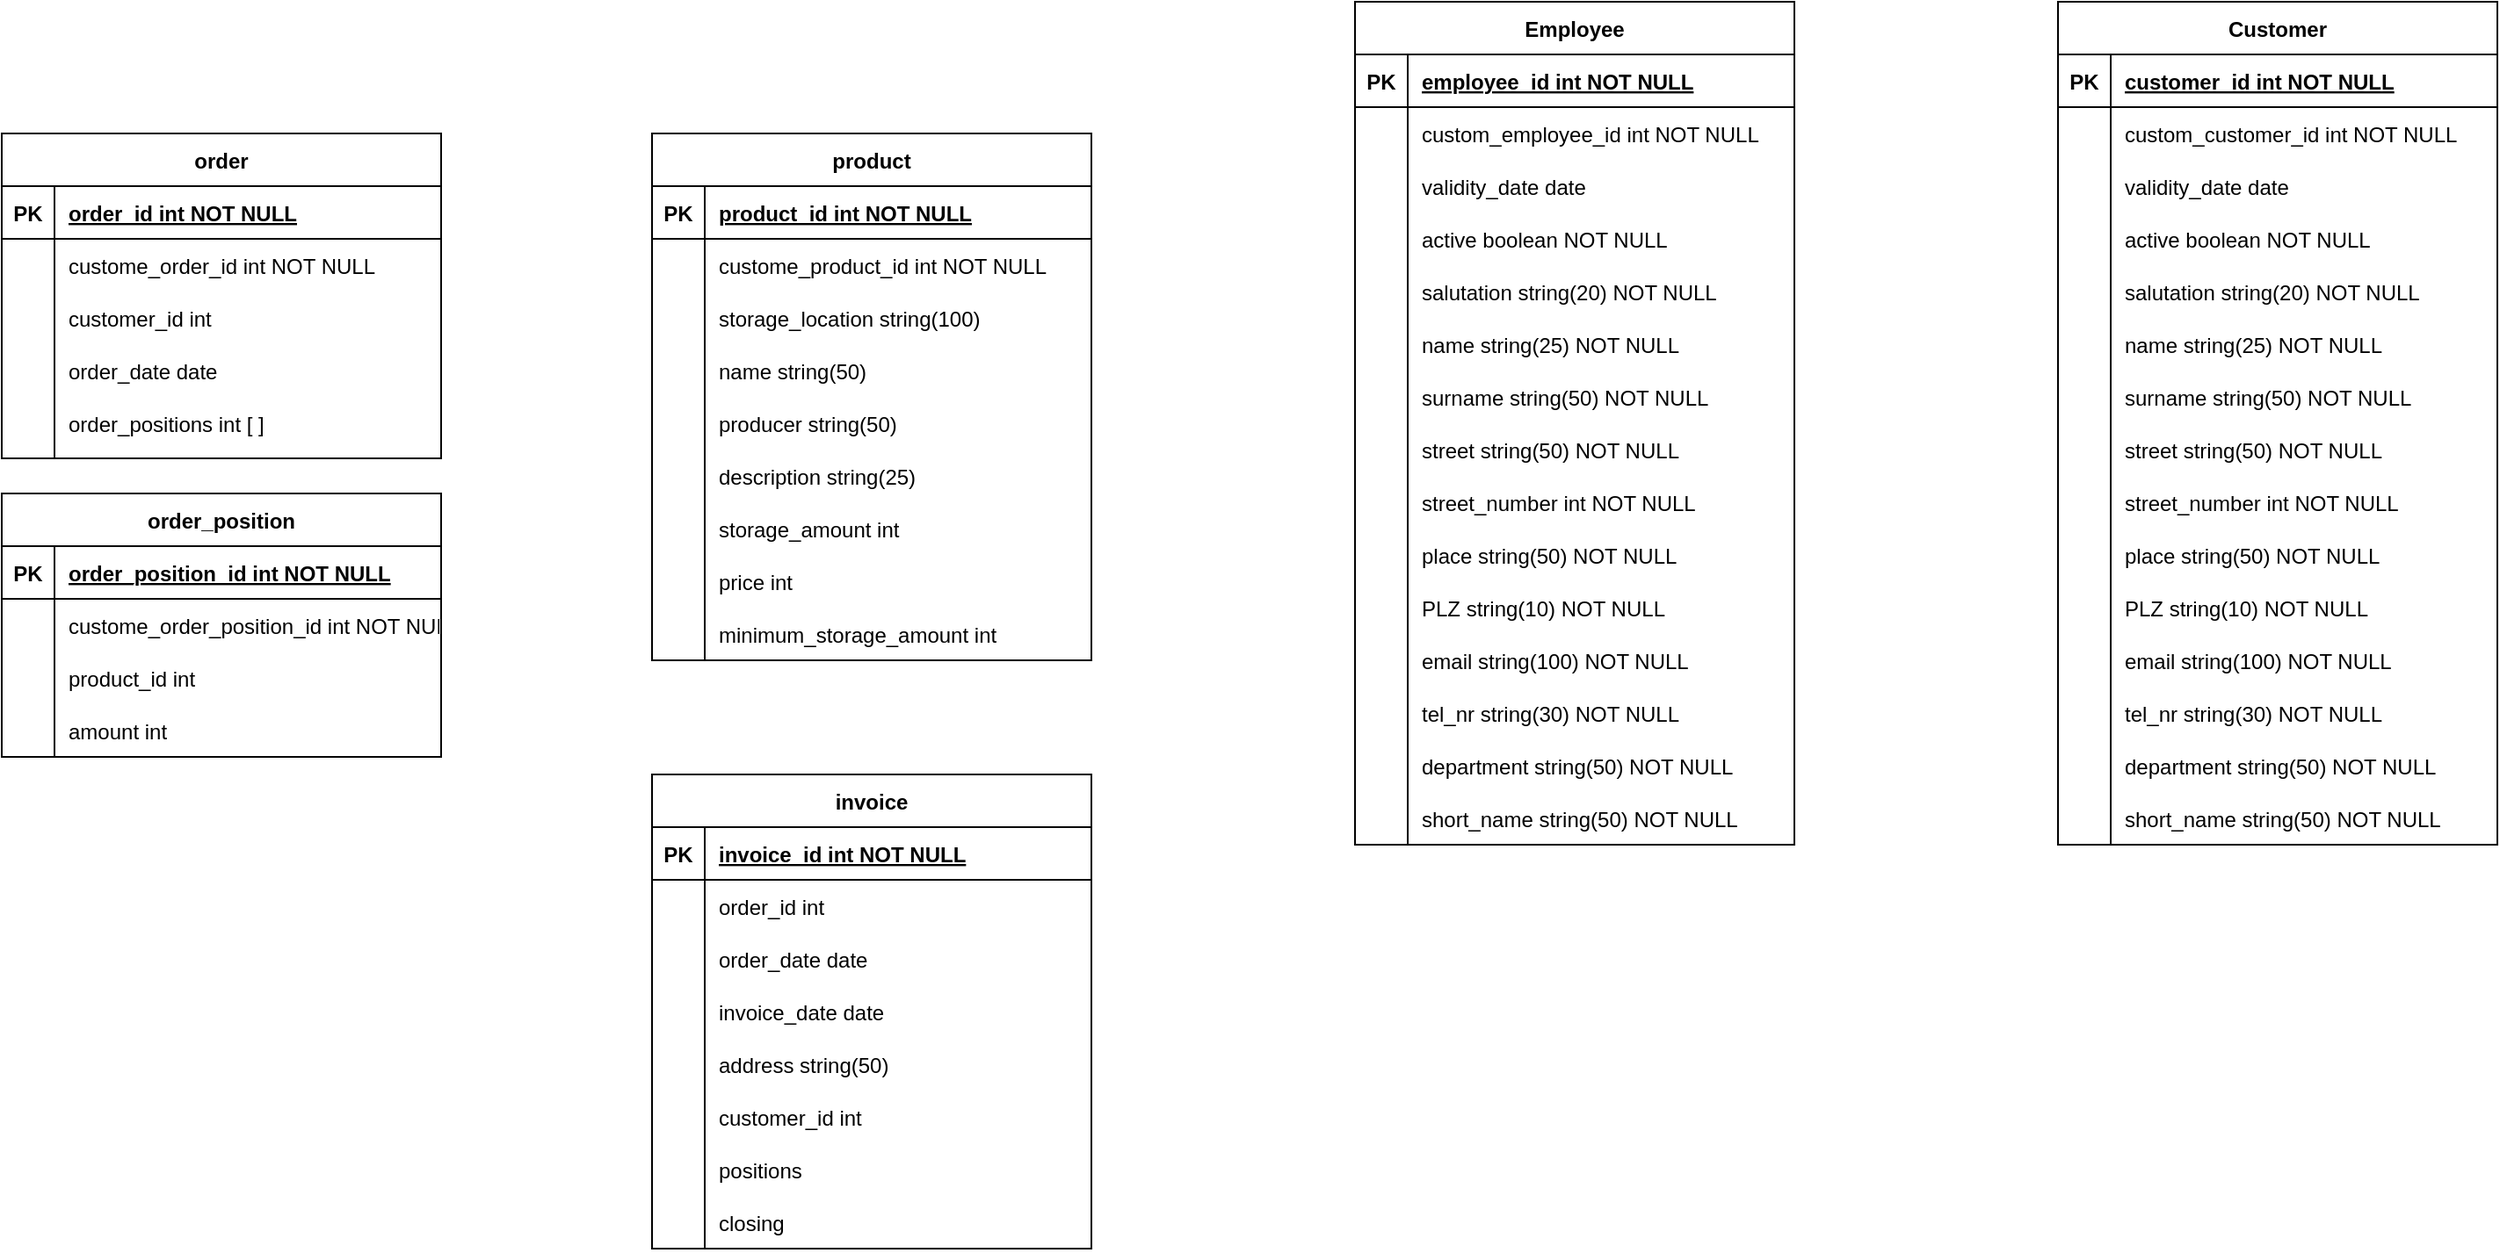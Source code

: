 <mxfile version="20.5.3" type="device"><diagram id="R2lEEEUBdFMjLlhIrx00" name="Page-1"><mxGraphModel dx="2347" dy="813" grid="1" gridSize="10" guides="1" tooltips="1" connect="1" arrows="1" fold="1" page="1" pageScale="1" pageWidth="850" pageHeight="1100" math="0" shadow="0" extFonts="Permanent Marker^https://fonts.googleapis.com/css?family=Permanent+Marker"><root><mxCell id="0"/><mxCell id="1" parent="0"/><mxCell id="C-vyLk0tnHw3VtMMgP7b-23" value="Employee" style="shape=table;startSize=30;container=1;collapsible=1;childLayout=tableLayout;fixedRows=1;rowLines=0;fontStyle=1;align=center;resizeLast=1;" parent="1" vertex="1"><mxGeometry x="80" y="120" width="250" height="480" as="geometry"/></mxCell><mxCell id="C-vyLk0tnHw3VtMMgP7b-24" value="" style="shape=partialRectangle;collapsible=0;dropTarget=0;pointerEvents=0;fillColor=none;points=[[0,0.5],[1,0.5]];portConstraint=eastwest;top=0;left=0;right=0;bottom=1;" parent="C-vyLk0tnHw3VtMMgP7b-23" vertex="1"><mxGeometry y="30" width="250" height="30" as="geometry"/></mxCell><mxCell id="C-vyLk0tnHw3VtMMgP7b-25" value="PK" style="shape=partialRectangle;overflow=hidden;connectable=0;fillColor=none;top=0;left=0;bottom=0;right=0;fontStyle=1;" parent="C-vyLk0tnHw3VtMMgP7b-24" vertex="1"><mxGeometry width="30" height="30" as="geometry"><mxRectangle width="30" height="30" as="alternateBounds"/></mxGeometry></mxCell><mxCell id="C-vyLk0tnHw3VtMMgP7b-26" value="employee_id int NOT NULL" style="shape=partialRectangle;overflow=hidden;connectable=0;fillColor=none;top=0;left=0;bottom=0;right=0;align=left;spacingLeft=6;fontStyle=5;" parent="C-vyLk0tnHw3VtMMgP7b-24" vertex="1"><mxGeometry x="30" width="220" height="30" as="geometry"><mxRectangle width="220" height="30" as="alternateBounds"/></mxGeometry></mxCell><mxCell id="C-vyLk0tnHw3VtMMgP7b-27" value="" style="shape=partialRectangle;collapsible=0;dropTarget=0;pointerEvents=0;fillColor=none;points=[[0,0.5],[1,0.5]];portConstraint=eastwest;top=0;left=0;right=0;bottom=0;" parent="C-vyLk0tnHw3VtMMgP7b-23" vertex="1"><mxGeometry y="60" width="250" height="30" as="geometry"/></mxCell><mxCell id="C-vyLk0tnHw3VtMMgP7b-28" value="" style="shape=partialRectangle;overflow=hidden;connectable=0;fillColor=none;top=0;left=0;bottom=0;right=0;" parent="C-vyLk0tnHw3VtMMgP7b-27" vertex="1"><mxGeometry width="30" height="30" as="geometry"><mxRectangle width="30" height="30" as="alternateBounds"/></mxGeometry></mxCell><mxCell id="C-vyLk0tnHw3VtMMgP7b-29" value="custom_employee_id int NOT NULL" style="shape=partialRectangle;overflow=hidden;connectable=0;fillColor=none;top=0;left=0;bottom=0;right=0;align=left;spacingLeft=6;" parent="C-vyLk0tnHw3VtMMgP7b-27" vertex="1"><mxGeometry x="30" width="220" height="30" as="geometry"><mxRectangle width="220" height="30" as="alternateBounds"/></mxGeometry></mxCell><mxCell id="iEH-DSS9ed9e4oSF94Jr-1" value="validity_date date" style="shape=partialRectangle;overflow=hidden;connectable=0;fillColor=none;top=0;left=0;bottom=0;right=0;align=left;spacingLeft=6;" parent="1" vertex="1"><mxGeometry x="110" y="210" width="220" height="30" as="geometry"><mxRectangle width="220" height="30" as="alternateBounds"/></mxGeometry></mxCell><mxCell id="iEH-DSS9ed9e4oSF94Jr-5" value="active boolean NOT NULL" style="shape=partialRectangle;overflow=hidden;connectable=0;fillColor=none;top=0;left=0;bottom=0;right=0;align=left;spacingLeft=6;" parent="1" vertex="1"><mxGeometry x="110" y="240" width="220" height="30" as="geometry"><mxRectangle width="220" height="30" as="alternateBounds"/></mxGeometry></mxCell><mxCell id="iEH-DSS9ed9e4oSF94Jr-6" value="salutation string(20) NOT NULL" style="shape=partialRectangle;overflow=hidden;connectable=0;fillColor=none;top=0;left=0;bottom=0;right=0;align=left;spacingLeft=6;" parent="1" vertex="1"><mxGeometry x="110" y="270" width="220" height="30" as="geometry"><mxRectangle width="220" height="30" as="alternateBounds"/></mxGeometry></mxCell><mxCell id="iEH-DSS9ed9e4oSF94Jr-7" value="name string(25) NOT NULL" style="shape=partialRectangle;overflow=hidden;connectable=0;fillColor=none;top=0;left=0;bottom=0;right=0;align=left;spacingLeft=6;" parent="1" vertex="1"><mxGeometry x="110" y="300" width="220" height="30" as="geometry"><mxRectangle width="220" height="30" as="alternateBounds"/></mxGeometry></mxCell><mxCell id="iEH-DSS9ed9e4oSF94Jr-8" value="surname string(50) NOT NULL" style="shape=partialRectangle;overflow=hidden;connectable=0;fillColor=none;top=0;left=0;bottom=0;right=0;align=left;spacingLeft=6;" parent="1" vertex="1"><mxGeometry x="110" y="330" width="220" height="30" as="geometry"><mxRectangle width="220" height="30" as="alternateBounds"/></mxGeometry></mxCell><mxCell id="iEH-DSS9ed9e4oSF94Jr-9" value="street string(50) NOT NULL" style="shape=partialRectangle;overflow=hidden;connectable=0;fillColor=none;top=0;left=0;bottom=0;right=0;align=left;spacingLeft=6;" parent="1" vertex="1"><mxGeometry x="110" y="360" width="220" height="30" as="geometry"><mxRectangle width="220" height="30" as="alternateBounds"/></mxGeometry></mxCell><mxCell id="iEH-DSS9ed9e4oSF94Jr-11" value="PLZ string(10) NOT NULL" style="shape=partialRectangle;overflow=hidden;connectable=0;fillColor=none;top=0;left=0;bottom=0;right=0;align=left;spacingLeft=6;" parent="1" vertex="1"><mxGeometry x="110" y="450" width="220" height="30" as="geometry"><mxRectangle width="220" height="30" as="alternateBounds"/></mxGeometry></mxCell><mxCell id="iEH-DSS9ed9e4oSF94Jr-12" value="street_number int NOT NULL" style="shape=partialRectangle;overflow=hidden;connectable=0;fillColor=none;top=0;left=0;bottom=0;right=0;align=left;spacingLeft=6;" parent="1" vertex="1"><mxGeometry x="110" y="390" width="220" height="30" as="geometry"><mxRectangle width="220" height="30" as="alternateBounds"/></mxGeometry></mxCell><mxCell id="iEH-DSS9ed9e4oSF94Jr-13" value="" style="endArrow=none;html=1;rounded=0;" parent="1" edge="1"><mxGeometry width="50" height="50" relative="1" as="geometry"><mxPoint x="110" y="210" as="sourcePoint"/><mxPoint x="110" y="600" as="targetPoint"/></mxGeometry></mxCell><mxCell id="iEH-DSS9ed9e4oSF94Jr-18" value="place string(50) NOT NULL" style="shape=partialRectangle;overflow=hidden;connectable=0;fillColor=none;top=0;left=0;bottom=0;right=0;align=left;spacingLeft=6;" parent="1" vertex="1"><mxGeometry x="110" y="420" width="220" height="30" as="geometry"><mxRectangle width="220" height="30" as="alternateBounds"/></mxGeometry></mxCell><mxCell id="iEH-DSS9ed9e4oSF94Jr-21" value="email string(100) NOT NULL" style="shape=partialRectangle;overflow=hidden;connectable=0;fillColor=none;top=0;left=0;bottom=0;right=0;align=left;spacingLeft=6;" parent="1" vertex="1"><mxGeometry x="110" y="480" width="220" height="30" as="geometry"><mxRectangle width="220" height="30" as="alternateBounds"/></mxGeometry></mxCell><mxCell id="iEH-DSS9ed9e4oSF94Jr-22" value="tel_nr string(30) NOT NULL" style="shape=partialRectangle;overflow=hidden;connectable=0;fillColor=none;top=0;left=0;bottom=0;right=0;align=left;spacingLeft=6;" parent="1" vertex="1"><mxGeometry x="110" y="510" width="220" height="30" as="geometry"><mxRectangle width="220" height="30" as="alternateBounds"/></mxGeometry></mxCell><mxCell id="iEH-DSS9ed9e4oSF94Jr-23" value="department string(50) NOT NULL" style="shape=partialRectangle;overflow=hidden;connectable=0;fillColor=none;top=0;left=0;bottom=0;right=0;align=left;spacingLeft=6;" parent="1" vertex="1"><mxGeometry x="110" y="540" width="220" height="30" as="geometry"><mxRectangle width="220" height="30" as="alternateBounds"/></mxGeometry></mxCell><mxCell id="iEH-DSS9ed9e4oSF94Jr-24" value="short_name string(50) NOT NULL" style="shape=partialRectangle;overflow=hidden;connectable=0;fillColor=none;top=0;left=0;bottom=0;right=0;align=left;spacingLeft=6;" parent="1" vertex="1"><mxGeometry x="110" y="570" width="220" height="30" as="geometry"><mxRectangle width="220" height="30" as="alternateBounds"/></mxGeometry></mxCell><mxCell id="cOYXRlKoWvrgHfXa6gSK-8" value="Customer" style="shape=table;startSize=30;container=1;collapsible=1;childLayout=tableLayout;fixedRows=1;rowLines=0;fontStyle=1;align=center;resizeLast=1;" vertex="1" parent="1"><mxGeometry x="480" y="120" width="250" height="480" as="geometry"/></mxCell><mxCell id="cOYXRlKoWvrgHfXa6gSK-9" value="" style="shape=partialRectangle;collapsible=0;dropTarget=0;pointerEvents=0;fillColor=none;points=[[0,0.5],[1,0.5]];portConstraint=eastwest;top=0;left=0;right=0;bottom=1;" vertex="1" parent="cOYXRlKoWvrgHfXa6gSK-8"><mxGeometry y="30" width="250" height="30" as="geometry"/></mxCell><mxCell id="cOYXRlKoWvrgHfXa6gSK-10" value="PK" style="shape=partialRectangle;overflow=hidden;connectable=0;fillColor=none;top=0;left=0;bottom=0;right=0;fontStyle=1;" vertex="1" parent="cOYXRlKoWvrgHfXa6gSK-9"><mxGeometry width="30" height="30" as="geometry"><mxRectangle width="30" height="30" as="alternateBounds"/></mxGeometry></mxCell><mxCell id="cOYXRlKoWvrgHfXa6gSK-11" value="customer_id int NOT NULL" style="shape=partialRectangle;overflow=hidden;connectable=0;fillColor=none;top=0;left=0;bottom=0;right=0;align=left;spacingLeft=6;fontStyle=5;" vertex="1" parent="cOYXRlKoWvrgHfXa6gSK-9"><mxGeometry x="30" width="220" height="30" as="geometry"><mxRectangle width="220" height="30" as="alternateBounds"/></mxGeometry></mxCell><mxCell id="cOYXRlKoWvrgHfXa6gSK-12" value="" style="shape=partialRectangle;collapsible=0;dropTarget=0;pointerEvents=0;fillColor=none;points=[[0,0.5],[1,0.5]];portConstraint=eastwest;top=0;left=0;right=0;bottom=0;" vertex="1" parent="cOYXRlKoWvrgHfXa6gSK-8"><mxGeometry y="60" width="250" height="30" as="geometry"/></mxCell><mxCell id="cOYXRlKoWvrgHfXa6gSK-13" value="" style="shape=partialRectangle;overflow=hidden;connectable=0;fillColor=none;top=0;left=0;bottom=0;right=0;" vertex="1" parent="cOYXRlKoWvrgHfXa6gSK-12"><mxGeometry width="30" height="30" as="geometry"><mxRectangle width="30" height="30" as="alternateBounds"/></mxGeometry></mxCell><mxCell id="cOYXRlKoWvrgHfXa6gSK-14" value="custom_customer_id int NOT NULL" style="shape=partialRectangle;overflow=hidden;connectable=0;fillColor=none;top=0;left=0;bottom=0;right=0;align=left;spacingLeft=6;" vertex="1" parent="cOYXRlKoWvrgHfXa6gSK-12"><mxGeometry x="30" width="220" height="30" as="geometry"><mxRectangle width="220" height="30" as="alternateBounds"/></mxGeometry></mxCell><mxCell id="cOYXRlKoWvrgHfXa6gSK-15" value="validity_date date" style="shape=partialRectangle;overflow=hidden;connectable=0;fillColor=none;top=0;left=0;bottom=0;right=0;align=left;spacingLeft=6;" vertex="1" parent="1"><mxGeometry x="510" y="210" width="220" height="30" as="geometry"><mxRectangle width="220" height="30" as="alternateBounds"/></mxGeometry></mxCell><mxCell id="cOYXRlKoWvrgHfXa6gSK-16" value="active boolean NOT NULL" style="shape=partialRectangle;overflow=hidden;connectable=0;fillColor=none;top=0;left=0;bottom=0;right=0;align=left;spacingLeft=6;" vertex="1" parent="1"><mxGeometry x="510" y="240" width="220" height="30" as="geometry"><mxRectangle width="220" height="30" as="alternateBounds"/></mxGeometry></mxCell><mxCell id="cOYXRlKoWvrgHfXa6gSK-17" value="salutation string(20) NOT NULL" style="shape=partialRectangle;overflow=hidden;connectable=0;fillColor=none;top=0;left=0;bottom=0;right=0;align=left;spacingLeft=6;" vertex="1" parent="1"><mxGeometry x="510" y="270" width="220" height="30" as="geometry"><mxRectangle width="220" height="30" as="alternateBounds"/></mxGeometry></mxCell><mxCell id="cOYXRlKoWvrgHfXa6gSK-18" value="name string(25) NOT NULL" style="shape=partialRectangle;overflow=hidden;connectable=0;fillColor=none;top=0;left=0;bottom=0;right=0;align=left;spacingLeft=6;" vertex="1" parent="1"><mxGeometry x="510" y="300" width="220" height="30" as="geometry"><mxRectangle width="220" height="30" as="alternateBounds"/></mxGeometry></mxCell><mxCell id="cOYXRlKoWvrgHfXa6gSK-19" value="surname string(50) NOT NULL" style="shape=partialRectangle;overflow=hidden;connectable=0;fillColor=none;top=0;left=0;bottom=0;right=0;align=left;spacingLeft=6;" vertex="1" parent="1"><mxGeometry x="510" y="330" width="220" height="30" as="geometry"><mxRectangle width="220" height="30" as="alternateBounds"/></mxGeometry></mxCell><mxCell id="cOYXRlKoWvrgHfXa6gSK-20" value="street string(50) NOT NULL" style="shape=partialRectangle;overflow=hidden;connectable=0;fillColor=none;top=0;left=0;bottom=0;right=0;align=left;spacingLeft=6;" vertex="1" parent="1"><mxGeometry x="510" y="360" width="220" height="30" as="geometry"><mxRectangle width="220" height="30" as="alternateBounds"/></mxGeometry></mxCell><mxCell id="cOYXRlKoWvrgHfXa6gSK-21" value="PLZ string(10) NOT NULL" style="shape=partialRectangle;overflow=hidden;connectable=0;fillColor=none;top=0;left=0;bottom=0;right=0;align=left;spacingLeft=6;" vertex="1" parent="1"><mxGeometry x="510" y="450" width="220" height="30" as="geometry"><mxRectangle width="220" height="30" as="alternateBounds"/></mxGeometry></mxCell><mxCell id="cOYXRlKoWvrgHfXa6gSK-22" value="street_number int NOT NULL" style="shape=partialRectangle;overflow=hidden;connectable=0;fillColor=none;top=0;left=0;bottom=0;right=0;align=left;spacingLeft=6;" vertex="1" parent="1"><mxGeometry x="510" y="390" width="220" height="30" as="geometry"><mxRectangle width="220" height="30" as="alternateBounds"/></mxGeometry></mxCell><mxCell id="cOYXRlKoWvrgHfXa6gSK-23" value="" style="endArrow=none;html=1;rounded=0;" edge="1" parent="1"><mxGeometry width="50" height="50" relative="1" as="geometry"><mxPoint x="510" y="210" as="sourcePoint"/><mxPoint x="510" y="600" as="targetPoint"/></mxGeometry></mxCell><mxCell id="cOYXRlKoWvrgHfXa6gSK-24" value="place string(50) NOT NULL" style="shape=partialRectangle;overflow=hidden;connectable=0;fillColor=none;top=0;left=0;bottom=0;right=0;align=left;spacingLeft=6;" vertex="1" parent="1"><mxGeometry x="510" y="420" width="220" height="30" as="geometry"><mxRectangle width="220" height="30" as="alternateBounds"/></mxGeometry></mxCell><mxCell id="cOYXRlKoWvrgHfXa6gSK-25" value="email string(100) NOT NULL" style="shape=partialRectangle;overflow=hidden;connectable=0;fillColor=none;top=0;left=0;bottom=0;right=0;align=left;spacingLeft=6;" vertex="1" parent="1"><mxGeometry x="510" y="480" width="220" height="30" as="geometry"><mxRectangle width="220" height="30" as="alternateBounds"/></mxGeometry></mxCell><mxCell id="cOYXRlKoWvrgHfXa6gSK-26" value="tel_nr string(30) NOT NULL" style="shape=partialRectangle;overflow=hidden;connectable=0;fillColor=none;top=0;left=0;bottom=0;right=0;align=left;spacingLeft=6;" vertex="1" parent="1"><mxGeometry x="510" y="510" width="220" height="30" as="geometry"><mxRectangle width="220" height="30" as="alternateBounds"/></mxGeometry></mxCell><mxCell id="cOYXRlKoWvrgHfXa6gSK-27" value="department string(50) NOT NULL" style="shape=partialRectangle;overflow=hidden;connectable=0;fillColor=none;top=0;left=0;bottom=0;right=0;align=left;spacingLeft=6;" vertex="1" parent="1"><mxGeometry x="510" y="540" width="220" height="30" as="geometry"><mxRectangle width="220" height="30" as="alternateBounds"/></mxGeometry></mxCell><mxCell id="cOYXRlKoWvrgHfXa6gSK-28" value="short_name string(50) NOT NULL" style="shape=partialRectangle;overflow=hidden;connectable=0;fillColor=none;top=0;left=0;bottom=0;right=0;align=left;spacingLeft=6;" vertex="1" parent="1"><mxGeometry x="510" y="570" width="220" height="30" as="geometry"><mxRectangle width="220" height="30" as="alternateBounds"/></mxGeometry></mxCell><mxCell id="cOYXRlKoWvrgHfXa6gSK-29" value="product" style="shape=table;startSize=30;container=1;collapsible=1;childLayout=tableLayout;fixedRows=1;rowLines=0;fontStyle=1;align=center;resizeLast=1;" vertex="1" parent="1"><mxGeometry x="-320" y="195" width="250" height="300" as="geometry"/></mxCell><mxCell id="cOYXRlKoWvrgHfXa6gSK-30" value="" style="shape=partialRectangle;collapsible=0;dropTarget=0;pointerEvents=0;fillColor=none;points=[[0,0.5],[1,0.5]];portConstraint=eastwest;top=0;left=0;right=0;bottom=1;" vertex="1" parent="cOYXRlKoWvrgHfXa6gSK-29"><mxGeometry y="30" width="250" height="30" as="geometry"/></mxCell><mxCell id="cOYXRlKoWvrgHfXa6gSK-31" value="PK" style="shape=partialRectangle;overflow=hidden;connectable=0;fillColor=none;top=0;left=0;bottom=0;right=0;fontStyle=1;" vertex="1" parent="cOYXRlKoWvrgHfXa6gSK-30"><mxGeometry width="30" height="30" as="geometry"><mxRectangle width="30" height="30" as="alternateBounds"/></mxGeometry></mxCell><mxCell id="cOYXRlKoWvrgHfXa6gSK-32" value="product_id int NOT NULL" style="shape=partialRectangle;overflow=hidden;connectable=0;fillColor=none;top=0;left=0;bottom=0;right=0;align=left;spacingLeft=6;fontStyle=5;" vertex="1" parent="cOYXRlKoWvrgHfXa6gSK-30"><mxGeometry x="30" width="220" height="30" as="geometry"><mxRectangle width="220" height="30" as="alternateBounds"/></mxGeometry></mxCell><mxCell id="cOYXRlKoWvrgHfXa6gSK-33" value="" style="shape=partialRectangle;collapsible=0;dropTarget=0;pointerEvents=0;fillColor=none;points=[[0,0.5],[1,0.5]];portConstraint=eastwest;top=0;left=0;right=0;bottom=0;" vertex="1" parent="cOYXRlKoWvrgHfXa6gSK-29"><mxGeometry y="60" width="250" height="30" as="geometry"/></mxCell><mxCell id="cOYXRlKoWvrgHfXa6gSK-34" value="" style="shape=partialRectangle;overflow=hidden;connectable=0;fillColor=none;top=0;left=0;bottom=0;right=0;" vertex="1" parent="cOYXRlKoWvrgHfXa6gSK-33"><mxGeometry width="30" height="30" as="geometry"><mxRectangle width="30" height="30" as="alternateBounds"/></mxGeometry></mxCell><mxCell id="cOYXRlKoWvrgHfXa6gSK-35" value="custome_product_id int NOT NULL" style="shape=partialRectangle;overflow=hidden;connectable=0;fillColor=none;top=0;left=0;bottom=0;right=0;align=left;spacingLeft=6;" vertex="1" parent="cOYXRlKoWvrgHfXa6gSK-33"><mxGeometry x="30" width="220" height="30" as="geometry"><mxRectangle width="220" height="30" as="alternateBounds"/></mxGeometry></mxCell><mxCell id="cOYXRlKoWvrgHfXa6gSK-36" value="storage_location string(100) " style="shape=partialRectangle;overflow=hidden;connectable=0;fillColor=none;top=0;left=0;bottom=0;right=0;align=left;spacingLeft=6;" vertex="1" parent="1"><mxGeometry x="-290" y="285" width="220" height="30" as="geometry"><mxRectangle width="220" height="30" as="alternateBounds"/></mxGeometry></mxCell><mxCell id="cOYXRlKoWvrgHfXa6gSK-37" value="name string(50)" style="shape=partialRectangle;overflow=hidden;connectable=0;fillColor=none;top=0;left=0;bottom=0;right=0;align=left;spacingLeft=6;" vertex="1" parent="1"><mxGeometry x="-290" y="315" width="220" height="30" as="geometry"><mxRectangle width="220" height="30" as="alternateBounds"/></mxGeometry></mxCell><mxCell id="cOYXRlKoWvrgHfXa6gSK-38" value="producer string(50)" style="shape=partialRectangle;overflow=hidden;connectable=0;fillColor=none;top=0;left=0;bottom=0;right=0;align=left;spacingLeft=6;" vertex="1" parent="1"><mxGeometry x="-290" y="345" width="220" height="30" as="geometry"><mxRectangle width="220" height="30" as="alternateBounds"/></mxGeometry></mxCell><mxCell id="cOYXRlKoWvrgHfXa6gSK-39" value="description string(25) " style="shape=partialRectangle;overflow=hidden;connectable=0;fillColor=none;top=0;left=0;bottom=0;right=0;align=left;spacingLeft=6;" vertex="1" parent="1"><mxGeometry x="-290" y="375" width="220" height="30" as="geometry"><mxRectangle width="220" height="30" as="alternateBounds"/></mxGeometry></mxCell><mxCell id="cOYXRlKoWvrgHfXa6gSK-40" value="storage_amount int " style="shape=partialRectangle;overflow=hidden;connectable=0;fillColor=none;top=0;left=0;bottom=0;right=0;align=left;spacingLeft=6;" vertex="1" parent="1"><mxGeometry x="-290" y="405" width="220" height="30" as="geometry"><mxRectangle width="220" height="30" as="alternateBounds"/></mxGeometry></mxCell><mxCell id="cOYXRlKoWvrgHfXa6gSK-41" value="price int " style="shape=partialRectangle;overflow=hidden;connectable=0;fillColor=none;top=0;left=0;bottom=0;right=0;align=left;spacingLeft=6;" vertex="1" parent="1"><mxGeometry x="-290" y="435" width="220" height="30" as="geometry"><mxRectangle width="220" height="30" as="alternateBounds"/></mxGeometry></mxCell><mxCell id="cOYXRlKoWvrgHfXa6gSK-43" value="minimum_storage_amount int" style="shape=partialRectangle;overflow=hidden;connectable=0;fillColor=none;top=0;left=0;bottom=0;right=0;align=left;spacingLeft=6;" vertex="1" parent="1"><mxGeometry x="-290" y="465" width="220" height="30" as="geometry"><mxRectangle width="220" height="30" as="alternateBounds"/></mxGeometry></mxCell><mxCell id="cOYXRlKoWvrgHfXa6gSK-44" value="" style="endArrow=none;html=1;rounded=0;" edge="1" parent="1"><mxGeometry width="50" height="50" relative="1" as="geometry"><mxPoint x="-290" y="285" as="sourcePoint"/><mxPoint x="-290" y="495" as="targetPoint"/></mxGeometry></mxCell><mxCell id="cOYXRlKoWvrgHfXa6gSK-52" value="order" style="shape=table;startSize=30;container=1;collapsible=1;childLayout=tableLayout;fixedRows=1;rowLines=0;fontStyle=1;align=center;resizeLast=1;" vertex="1" parent="1"><mxGeometry x="-690" y="195" width="250" height="185" as="geometry"/></mxCell><mxCell id="cOYXRlKoWvrgHfXa6gSK-53" value="" style="shape=partialRectangle;collapsible=0;dropTarget=0;pointerEvents=0;fillColor=none;points=[[0,0.5],[1,0.5]];portConstraint=eastwest;top=0;left=0;right=0;bottom=1;" vertex="1" parent="cOYXRlKoWvrgHfXa6gSK-52"><mxGeometry y="30" width="250" height="30" as="geometry"/></mxCell><mxCell id="cOYXRlKoWvrgHfXa6gSK-54" value="PK" style="shape=partialRectangle;overflow=hidden;connectable=0;fillColor=none;top=0;left=0;bottom=0;right=0;fontStyle=1;" vertex="1" parent="cOYXRlKoWvrgHfXa6gSK-53"><mxGeometry width="30" height="30" as="geometry"><mxRectangle width="30" height="30" as="alternateBounds"/></mxGeometry></mxCell><mxCell id="cOYXRlKoWvrgHfXa6gSK-55" value="order_id int NOT NULL" style="shape=partialRectangle;overflow=hidden;connectable=0;fillColor=none;top=0;left=0;bottom=0;right=0;align=left;spacingLeft=6;fontStyle=5;" vertex="1" parent="cOYXRlKoWvrgHfXa6gSK-53"><mxGeometry x="30" width="220" height="30" as="geometry"><mxRectangle width="220" height="30" as="alternateBounds"/></mxGeometry></mxCell><mxCell id="cOYXRlKoWvrgHfXa6gSK-56" value="" style="shape=partialRectangle;collapsible=0;dropTarget=0;pointerEvents=0;fillColor=none;points=[[0,0.5],[1,0.5]];portConstraint=eastwest;top=0;left=0;right=0;bottom=0;" vertex="1" parent="cOYXRlKoWvrgHfXa6gSK-52"><mxGeometry y="60" width="250" height="30" as="geometry"/></mxCell><mxCell id="cOYXRlKoWvrgHfXa6gSK-57" value="" style="shape=partialRectangle;overflow=hidden;connectable=0;fillColor=none;top=0;left=0;bottom=0;right=0;" vertex="1" parent="cOYXRlKoWvrgHfXa6gSK-56"><mxGeometry width="30" height="30" as="geometry"><mxRectangle width="30" height="30" as="alternateBounds"/></mxGeometry></mxCell><mxCell id="cOYXRlKoWvrgHfXa6gSK-58" value="custome_order_id int NOT NULL" style="shape=partialRectangle;overflow=hidden;connectable=0;fillColor=none;top=0;left=0;bottom=0;right=0;align=left;spacingLeft=6;" vertex="1" parent="cOYXRlKoWvrgHfXa6gSK-56"><mxGeometry x="30" width="220" height="30" as="geometry"><mxRectangle width="220" height="30" as="alternateBounds"/></mxGeometry></mxCell><mxCell id="cOYXRlKoWvrgHfXa6gSK-59" value="customer_id int" style="shape=partialRectangle;overflow=hidden;connectable=0;fillColor=none;top=0;left=0;bottom=0;right=0;align=left;spacingLeft=6;" vertex="1" parent="1"><mxGeometry x="-660" y="285" width="220" height="30" as="geometry"><mxRectangle width="220" height="30" as="alternateBounds"/></mxGeometry></mxCell><mxCell id="cOYXRlKoWvrgHfXa6gSK-60" value="order_date date" style="shape=partialRectangle;overflow=hidden;connectable=0;fillColor=none;top=0;left=0;bottom=0;right=0;align=left;spacingLeft=6;" vertex="1" parent="1"><mxGeometry x="-660" y="315" width="220" height="30" as="geometry"><mxRectangle width="220" height="30" as="alternateBounds"/></mxGeometry></mxCell><mxCell id="cOYXRlKoWvrgHfXa6gSK-61" value="order_positions int [ ]" style="shape=partialRectangle;overflow=hidden;connectable=0;fillColor=none;top=0;left=0;bottom=0;right=0;align=left;spacingLeft=6;" vertex="1" parent="1"><mxGeometry x="-660" y="345" width="220" height="30" as="geometry"><mxRectangle width="220" height="30" as="alternateBounds"/></mxGeometry></mxCell><mxCell id="cOYXRlKoWvrgHfXa6gSK-66" value="" style="endArrow=none;html=1;rounded=0;" edge="1" parent="1"><mxGeometry width="50" height="50" relative="1" as="geometry"><mxPoint x="-660" y="285" as="sourcePoint"/><mxPoint x="-660" y="380" as="targetPoint"/></mxGeometry></mxCell><mxCell id="cOYXRlKoWvrgHfXa6gSK-67" value="order_position" style="shape=table;startSize=30;container=1;collapsible=1;childLayout=tableLayout;fixedRows=1;rowLines=0;fontStyle=1;align=center;resizeLast=1;" vertex="1" parent="1"><mxGeometry x="-690" y="400" width="250" height="150" as="geometry"/></mxCell><mxCell id="cOYXRlKoWvrgHfXa6gSK-68" value="" style="shape=partialRectangle;collapsible=0;dropTarget=0;pointerEvents=0;fillColor=none;points=[[0,0.5],[1,0.5]];portConstraint=eastwest;top=0;left=0;right=0;bottom=1;" vertex="1" parent="cOYXRlKoWvrgHfXa6gSK-67"><mxGeometry y="30" width="250" height="30" as="geometry"/></mxCell><mxCell id="cOYXRlKoWvrgHfXa6gSK-69" value="PK" style="shape=partialRectangle;overflow=hidden;connectable=0;fillColor=none;top=0;left=0;bottom=0;right=0;fontStyle=1;" vertex="1" parent="cOYXRlKoWvrgHfXa6gSK-68"><mxGeometry width="30" height="30" as="geometry"><mxRectangle width="30" height="30" as="alternateBounds"/></mxGeometry></mxCell><mxCell id="cOYXRlKoWvrgHfXa6gSK-70" value="order_position_id int NOT NULL" style="shape=partialRectangle;overflow=hidden;connectable=0;fillColor=none;top=0;left=0;bottom=0;right=0;align=left;spacingLeft=6;fontStyle=5;" vertex="1" parent="cOYXRlKoWvrgHfXa6gSK-68"><mxGeometry x="30" width="220" height="30" as="geometry"><mxRectangle width="220" height="30" as="alternateBounds"/></mxGeometry></mxCell><mxCell id="cOYXRlKoWvrgHfXa6gSK-71" value="" style="shape=partialRectangle;collapsible=0;dropTarget=0;pointerEvents=0;fillColor=none;points=[[0,0.5],[1,0.5]];portConstraint=eastwest;top=0;left=0;right=0;bottom=0;" vertex="1" parent="cOYXRlKoWvrgHfXa6gSK-67"><mxGeometry y="60" width="250" height="30" as="geometry"/></mxCell><mxCell id="cOYXRlKoWvrgHfXa6gSK-72" value="" style="shape=partialRectangle;overflow=hidden;connectable=0;fillColor=none;top=0;left=0;bottom=0;right=0;" vertex="1" parent="cOYXRlKoWvrgHfXa6gSK-71"><mxGeometry width="30" height="30" as="geometry"><mxRectangle width="30" height="30" as="alternateBounds"/></mxGeometry></mxCell><mxCell id="cOYXRlKoWvrgHfXa6gSK-73" value="custome_order_position_id int NOT NULL" style="shape=partialRectangle;overflow=hidden;connectable=0;fillColor=none;top=0;left=0;bottom=0;right=0;align=left;spacingLeft=6;" vertex="1" parent="cOYXRlKoWvrgHfXa6gSK-71"><mxGeometry x="30" width="220" height="30" as="geometry"><mxRectangle width="220" height="30" as="alternateBounds"/></mxGeometry></mxCell><mxCell id="cOYXRlKoWvrgHfXa6gSK-74" value="product_id int" style="shape=partialRectangle;overflow=hidden;connectable=0;fillColor=none;top=0;left=0;bottom=0;right=0;align=left;spacingLeft=6;" vertex="1" parent="1"><mxGeometry x="-660" y="490" width="220" height="30" as="geometry"><mxRectangle width="220" height="30" as="alternateBounds"/></mxGeometry></mxCell><mxCell id="cOYXRlKoWvrgHfXa6gSK-75" value="amount int" style="shape=partialRectangle;overflow=hidden;connectable=0;fillColor=none;top=0;left=0;bottom=0;right=0;align=left;spacingLeft=6;" vertex="1" parent="1"><mxGeometry x="-660" y="520" width="220" height="30" as="geometry"><mxRectangle width="220" height="30" as="alternateBounds"/></mxGeometry></mxCell><mxCell id="cOYXRlKoWvrgHfXa6gSK-81" value="" style="endArrow=none;html=1;rounded=0;" edge="1" parent="1"><mxGeometry width="50" height="50" relative="1" as="geometry"><mxPoint x="-660" y="490" as="sourcePoint"/><mxPoint x="-660" y="550" as="targetPoint"/></mxGeometry></mxCell><mxCell id="cOYXRlKoWvrgHfXa6gSK-82" value="invoice" style="shape=table;startSize=30;container=1;collapsible=1;childLayout=tableLayout;fixedRows=1;rowLines=0;fontStyle=1;align=center;resizeLast=1;" vertex="1" parent="1"><mxGeometry x="-320" y="560" width="250" height="270" as="geometry"/></mxCell><mxCell id="cOYXRlKoWvrgHfXa6gSK-83" value="" style="shape=partialRectangle;collapsible=0;dropTarget=0;pointerEvents=0;fillColor=none;points=[[0,0.5],[1,0.5]];portConstraint=eastwest;top=0;left=0;right=0;bottom=1;" vertex="1" parent="cOYXRlKoWvrgHfXa6gSK-82"><mxGeometry y="30" width="250" height="30" as="geometry"/></mxCell><mxCell id="cOYXRlKoWvrgHfXa6gSK-84" value="PK" style="shape=partialRectangle;overflow=hidden;connectable=0;fillColor=none;top=0;left=0;bottom=0;right=0;fontStyle=1;" vertex="1" parent="cOYXRlKoWvrgHfXa6gSK-83"><mxGeometry width="30" height="30" as="geometry"><mxRectangle width="30" height="30" as="alternateBounds"/></mxGeometry></mxCell><mxCell id="cOYXRlKoWvrgHfXa6gSK-85" value="invoice_id int NOT NULL" style="shape=partialRectangle;overflow=hidden;connectable=0;fillColor=none;top=0;left=0;bottom=0;right=0;align=left;spacingLeft=6;fontStyle=5;" vertex="1" parent="cOYXRlKoWvrgHfXa6gSK-83"><mxGeometry x="30" width="220" height="30" as="geometry"><mxRectangle width="220" height="30" as="alternateBounds"/></mxGeometry></mxCell><mxCell id="cOYXRlKoWvrgHfXa6gSK-86" value="" style="shape=partialRectangle;collapsible=0;dropTarget=0;pointerEvents=0;fillColor=none;points=[[0,0.5],[1,0.5]];portConstraint=eastwest;top=0;left=0;right=0;bottom=0;" vertex="1" parent="cOYXRlKoWvrgHfXa6gSK-82"><mxGeometry y="60" width="250" height="30" as="geometry"/></mxCell><mxCell id="cOYXRlKoWvrgHfXa6gSK-87" value="" style="shape=partialRectangle;overflow=hidden;connectable=0;fillColor=none;top=0;left=0;bottom=0;right=0;" vertex="1" parent="cOYXRlKoWvrgHfXa6gSK-86"><mxGeometry width="30" height="30" as="geometry"><mxRectangle width="30" height="30" as="alternateBounds"/></mxGeometry></mxCell><mxCell id="cOYXRlKoWvrgHfXa6gSK-88" value="order_id int" style="shape=partialRectangle;overflow=hidden;connectable=0;fillColor=none;top=0;left=0;bottom=0;right=0;align=left;spacingLeft=6;" vertex="1" parent="cOYXRlKoWvrgHfXa6gSK-86"><mxGeometry x="30" width="220" height="30" as="geometry"><mxRectangle width="220" height="30" as="alternateBounds"/></mxGeometry></mxCell><mxCell id="cOYXRlKoWvrgHfXa6gSK-89" value="order_date date" style="shape=partialRectangle;overflow=hidden;connectable=0;fillColor=none;top=0;left=0;bottom=0;right=0;align=left;spacingLeft=6;" vertex="1" parent="1"><mxGeometry x="-290" y="650" width="220" height="30" as="geometry"><mxRectangle width="220" height="30" as="alternateBounds"/></mxGeometry></mxCell><mxCell id="cOYXRlKoWvrgHfXa6gSK-90" value="invoice_date date" style="shape=partialRectangle;overflow=hidden;connectable=0;fillColor=none;top=0;left=0;bottom=0;right=0;align=left;spacingLeft=6;" vertex="1" parent="1"><mxGeometry x="-290" y="680" width="220" height="30" as="geometry"><mxRectangle width="220" height="30" as="alternateBounds"/></mxGeometry></mxCell><mxCell id="cOYXRlKoWvrgHfXa6gSK-91" value="address string(50)" style="shape=partialRectangle;overflow=hidden;connectable=0;fillColor=none;top=0;left=0;bottom=0;right=0;align=left;spacingLeft=6;" vertex="1" parent="1"><mxGeometry x="-290" y="710" width="220" height="30" as="geometry"><mxRectangle width="220" height="30" as="alternateBounds"/></mxGeometry></mxCell><mxCell id="cOYXRlKoWvrgHfXa6gSK-92" value="customer_id int " style="shape=partialRectangle;overflow=hidden;connectable=0;fillColor=none;top=0;left=0;bottom=0;right=0;align=left;spacingLeft=6;" vertex="1" parent="1"><mxGeometry x="-290" y="740" width="220" height="30" as="geometry"><mxRectangle width="220" height="30" as="alternateBounds"/></mxGeometry></mxCell><mxCell id="cOYXRlKoWvrgHfXa6gSK-93" value="positions " style="shape=partialRectangle;overflow=hidden;connectable=0;fillColor=none;top=0;left=0;bottom=0;right=0;align=left;spacingLeft=6;" vertex="1" parent="1"><mxGeometry x="-290" y="770" width="220" height="30" as="geometry"><mxRectangle width="220" height="30" as="alternateBounds"/></mxGeometry></mxCell><mxCell id="cOYXRlKoWvrgHfXa6gSK-94" value="closing " style="shape=partialRectangle;overflow=hidden;connectable=0;fillColor=none;top=0;left=0;bottom=0;right=0;align=left;spacingLeft=6;" vertex="1" parent="1"><mxGeometry x="-290" y="800" width="220" height="30" as="geometry"><mxRectangle width="220" height="30" as="alternateBounds"/></mxGeometry></mxCell><mxCell id="cOYXRlKoWvrgHfXa6gSK-96" value="" style="endArrow=none;html=1;rounded=0;" edge="1" parent="1"><mxGeometry width="50" height="50" relative="1" as="geometry"><mxPoint x="-290" y="650" as="sourcePoint"/><mxPoint x="-290" y="830" as="targetPoint"/></mxGeometry></mxCell></root></mxGraphModel></diagram></mxfile>
